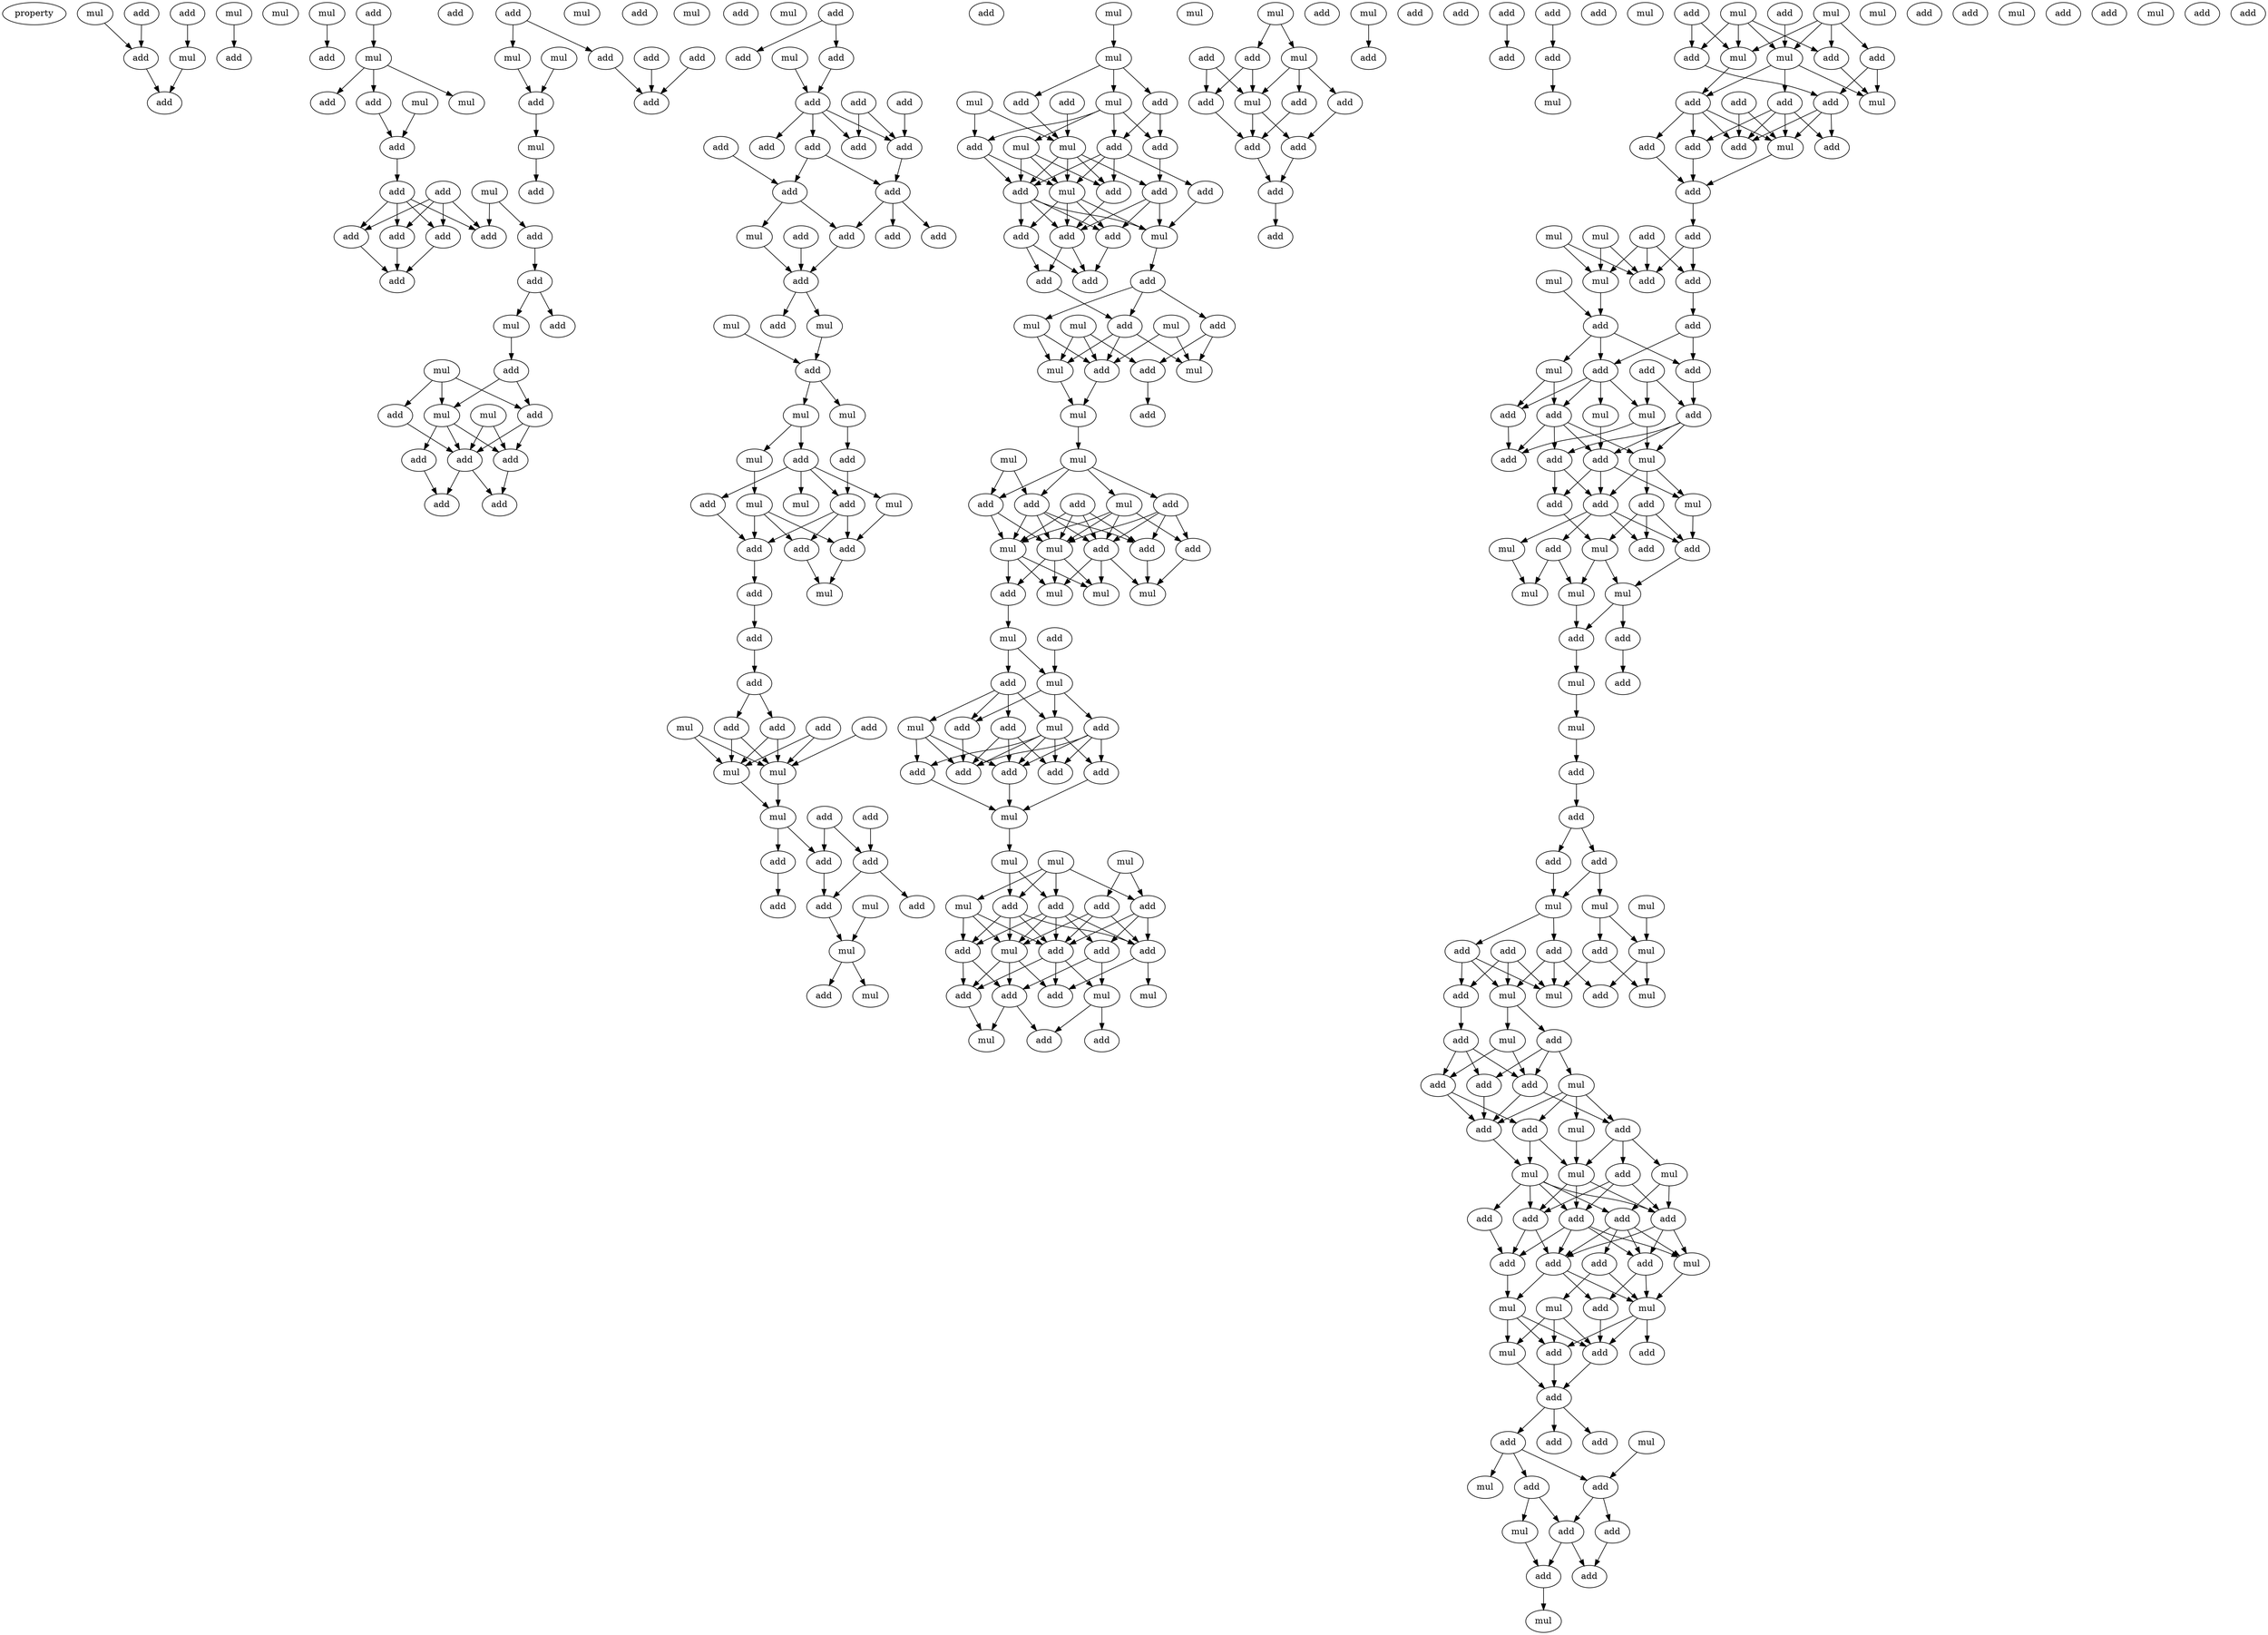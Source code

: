 digraph {
    node [fontcolor=black]
    property [mul=2,lf=1.4]
    0 [ label = mul ];
    1 [ label = add ];
    2 [ label = add ];
    3 [ label = mul ];
    4 [ label = add ];
    5 [ label = mul ];
    6 [ label = mul ];
    7 [ label = add ];
    8 [ label = add ];
    9 [ label = mul ];
    10 [ label = add ];
    11 [ label = add ];
    12 [ label = add ];
    13 [ label = mul ];
    14 [ label = add ];
    15 [ label = add ];
    16 [ label = mul ];
    17 [ label = mul ];
    18 [ label = add ];
    19 [ label = mul ];
    20 [ label = add ];
    21 [ label = add ];
    22 [ label = add ];
    23 [ label = add ];
    24 [ label = add ];
    25 [ label = add ];
    26 [ label = add ];
    27 [ label = add ];
    28 [ label = add ];
    29 [ label = mul ];
    30 [ label = add ];
    31 [ label = mul ];
    32 [ label = add ];
    33 [ label = mul ];
    34 [ label = add ];
    35 [ label = mul ];
    36 [ label = add ];
    37 [ label = add ];
    38 [ label = add ];
    39 [ label = add ];
    40 [ label = add ];
    41 [ label = add ];
    42 [ label = add ];
    43 [ label = mul ];
    44 [ label = mul ];
    45 [ label = add ];
    46 [ label = add ];
    47 [ label = add ];
    48 [ label = add ];
    49 [ label = add ];
    50 [ label = mul ];
    51 [ label = mul ];
    52 [ label = add ];
    53 [ label = add ];
    54 [ label = mul ];
    55 [ label = add ];
    56 [ label = mul ];
    57 [ label = add ];
    58 [ label = mul ];
    59 [ label = add ];
    60 [ label = add ];
    61 [ label = add ];
    62 [ label = add ];
    63 [ label = add ];
    64 [ label = add ];
    65 [ label = add ];
    66 [ label = add ];
    67 [ label = add ];
    68 [ label = add ];
    69 [ label = add ];
    70 [ label = add ];
    71 [ label = add ];
    72 [ label = add ];
    73 [ label = mul ];
    74 [ label = add ];
    75 [ label = add ];
    76 [ label = add ];
    77 [ label = mul ];
    78 [ label = mul ];
    79 [ label = add ];
    80 [ label = add ];
    81 [ label = add ];
    82 [ label = mul ];
    83 [ label = mul ];
    84 [ label = add ];
    85 [ label = add ];
    86 [ label = mul ];
    87 [ label = add ];
    88 [ label = add ];
    89 [ label = mul ];
    90 [ label = mul ];
    91 [ label = mul ];
    92 [ label = add ];
    93 [ label = add ];
    94 [ label = add ];
    95 [ label = mul ];
    96 [ label = add ];
    97 [ label = add ];
    98 [ label = add ];
    99 [ label = add ];
    100 [ label = add ];
    101 [ label = add ];
    102 [ label = mul ];
    103 [ label = add ];
    104 [ label = mul ];
    105 [ label = mul ];
    106 [ label = add ];
    107 [ label = add ];
    108 [ label = mul ];
    109 [ label = add ];
    110 [ label = add ];
    111 [ label = add ];
    112 [ label = add ];
    113 [ label = add ];
    114 [ label = add ];
    115 [ label = mul ];
    116 [ label = mul ];
    117 [ label = add ];
    118 [ label = mul ];
    119 [ label = mul ];
    120 [ label = mul ];
    121 [ label = add ];
    122 [ label = mul ];
    123 [ label = mul ];
    124 [ label = add ];
    125 [ label = add ];
    126 [ label = add ];
    127 [ label = add ];
    128 [ label = mul ];
    129 [ label = mul ];
    130 [ label = add ];
    131 [ label = add ];
    132 [ label = mul ];
    133 [ label = add ];
    134 [ label = add ];
    135 [ label = add ];
    136 [ label = add ];
    137 [ label = add ];
    138 [ label = add ];
    139 [ label = mul ];
    140 [ label = add ];
    141 [ label = add ];
    142 [ label = add ];
    143 [ label = add ];
    144 [ label = add ];
    145 [ label = mul ];
    146 [ label = mul ];
    147 [ label = mul ];
    148 [ label = mul ];
    149 [ label = mul ];
    150 [ label = mul ];
    151 [ label = add ];
    152 [ label = add ];
    153 [ label = mul ];
    154 [ label = add ];
    155 [ label = mul ];
    156 [ label = mul ];
    157 [ label = add ];
    158 [ label = add ];
    159 [ label = add ];
    160 [ label = mul ];
    161 [ label = add ];
    162 [ label = add ];
    163 [ label = mul ];
    164 [ label = mul ];
    165 [ label = add ];
    166 [ label = add ];
    167 [ label = mul ];
    168 [ label = mul ];
    169 [ label = add ];
    170 [ label = mul ];
    171 [ label = add ];
    172 [ label = mul ];
    173 [ label = mul ];
    174 [ label = add ];
    175 [ label = mul ];
    176 [ label = add ];
    177 [ label = add ];
    178 [ label = mul ];
    179 [ label = add ];
    180 [ label = add ];
    181 [ label = add ];
    182 [ label = add ];
    183 [ label = add ];
    184 [ label = add ];
    185 [ label = mul ];
    186 [ label = mul ];
    187 [ label = mul ];
    188 [ label = mul ];
    189 [ label = mul ];
    190 [ label = add ];
    191 [ label = add ];
    192 [ label = add ];
    193 [ label = add ];
    194 [ label = add ];
    195 [ label = add ];
    196 [ label = add ];
    197 [ label = add ];
    198 [ label = mul ];
    199 [ label = add ];
    200 [ label = add ];
    201 [ label = add ];
    202 [ label = mul ];
    203 [ label = mul ];
    204 [ label = add ];
    205 [ label = mul ];
    206 [ label = add ];
    207 [ label = mul ];
    208 [ label = add ];
    209 [ label = add ];
    210 [ label = mul ];
    211 [ label = add ];
    212 [ label = add ];
    213 [ label = add ];
    214 [ label = add ];
    215 [ label = mul ];
    216 [ label = add ];
    217 [ label = add ];
    218 [ label = add ];
    219 [ label = mul ];
    220 [ label = add ];
    221 [ label = add ];
    222 [ label = add ];
    223 [ label = add ];
    224 [ label = add ];
    225 [ label = add ];
    226 [ label = add ];
    227 [ label = add ];
    228 [ label = mul ];
    229 [ label = add ];
    230 [ label = mul ];
    231 [ label = add ];
    232 [ label = add ];
    233 [ label = mul ];
    234 [ label = mul ];
    235 [ label = add ];
    236 [ label = mul ];
    237 [ label = add ];
    238 [ label = add ];
    239 [ label = mul ];
    240 [ label = add ];
    241 [ label = add ];
    242 [ label = add ];
    243 [ label = add ];
    244 [ label = mul ];
    245 [ label = add ];
    246 [ label = mul ];
    247 [ label = add ];
    248 [ label = add ];
    249 [ label = add ];
    250 [ label = add ];
    251 [ label = add ];
    252 [ label = mul ];
    253 [ label = add ];
    254 [ label = mul ];
    255 [ label = add ];
    256 [ label = mul ];
    257 [ label = add ];
    258 [ label = mul ];
    259 [ label = add ];
    260 [ label = add ];
    261 [ label = add ];
    262 [ label = add ];
    263 [ label = mul ];
    264 [ label = add ];
    265 [ label = add ];
    266 [ label = add ];
    267 [ label = mul ];
    268 [ label = add ];
    269 [ label = mul ];
    270 [ label = mul ];
    271 [ label = add ];
    272 [ label = add ];
    273 [ label = add ];
    274 [ label = add ];
    275 [ label = mul ];
    276 [ label = add ];
    277 [ label = add ];
    278 [ label = add ];
    279 [ label = add ];
    280 [ label = mul ];
    281 [ label = add ];
    282 [ label = mul ];
    283 [ label = mul ];
    284 [ label = mul ];
    285 [ label = mul ];
    286 [ label = add ];
    287 [ label = add ];
    288 [ label = add ];
    289 [ label = mul ];
    290 [ label = mul ];
    291 [ label = mul ];
    292 [ label = add ];
    293 [ label = add ];
    294 [ label = add ];
    295 [ label = mul ];
    296 [ label = add ];
    297 [ label = add ];
    298 [ label = add ];
    299 [ label = add ];
    300 [ label = mul ];
    301 [ label = mul ];
    302 [ label = mul ];
    303 [ label = add ];
    304 [ label = add ];
    305 [ label = add ];
    306 [ label = add ];
    307 [ label = mul ];
    308 [ label = add ];
    309 [ label = mul ];
    310 [ label = mul ];
    311 [ label = add ];
    312 [ label = mul ];
    313 [ label = add ];
    314 [ label = add ];
    315 [ label = mul ];
    316 [ label = add ];
    317 [ label = mul ];
    318 [ label = add ];
    319 [ label = add ];
    320 [ label = add ];
    321 [ label = mul ];
    322 [ label = add ];
    323 [ label = add ];
    324 [ label = add ];
    325 [ label = mul ];
    326 [ label = mul ];
    327 [ label = mul ];
    328 [ label = add ];
    329 [ label = add ];
    330 [ label = add ];
    331 [ label = add ];
    332 [ label = add ];
    333 [ label = mul ];
    334 [ label = add ];
    335 [ label = add ];
    336 [ label = add ];
    337 [ label = add ];
    338 [ label = mul ];
    339 [ label = mul ];
    340 [ label = mul ];
    341 [ label = add ];
    342 [ label = add ];
    343 [ label = add ];
    344 [ label = add ];
    345 [ label = mul ];
    346 [ label = add ];
    347 [ label = add ];
    348 [ label = add ];
    349 [ label = mul ];
    350 [ label = add ];
    351 [ label = add ];
    352 [ label = mul ];
    353 [ label = add ];
    354 [ label = add ];
    355 [ label = add ];
    356 [ label = mul ];
    357 [ label = mul ];
    358 [ label = add ];
    359 [ label = add ];
    360 [ label = add ];
    361 [ label = add ];
    362 [ label = mul ];
    363 [ label = add ];
    0 -> 4 [ name = 0 ];
    1 -> 4 [ name = 1 ];
    2 -> 3 [ name = 2 ];
    3 -> 7 [ name = 3 ];
    4 -> 7 [ name = 4 ];
    5 -> 8 [ name = 5 ];
    9 -> 10 [ name = 6 ];
    11 -> 13 [ name = 7 ];
    13 -> 14 [ name = 8 ];
    13 -> 15 [ name = 9 ];
    13 -> 17 [ name = 10 ];
    15 -> 18 [ name = 11 ];
    16 -> 18 [ name = 12 ];
    18 -> 21 [ name = 13 ];
    19 -> 22 [ name = 14 ];
    19 -> 24 [ name = 15 ];
    20 -> 23 [ name = 16 ];
    20 -> 24 [ name = 17 ];
    20 -> 25 [ name = 18 ];
    20 -> 26 [ name = 19 ];
    21 -> 23 [ name = 20 ];
    21 -> 24 [ name = 21 ];
    21 -> 25 [ name = 22 ];
    21 -> 26 [ name = 23 ];
    22 -> 27 [ name = 24 ];
    23 -> 28 [ name = 25 ];
    25 -> 28 [ name = 26 ];
    26 -> 28 [ name = 27 ];
    27 -> 29 [ name = 28 ];
    27 -> 30 [ name = 29 ];
    29 -> 32 [ name = 30 ];
    31 -> 33 [ name = 31 ];
    31 -> 34 [ name = 32 ];
    31 -> 36 [ name = 33 ];
    32 -> 33 [ name = 34 ];
    32 -> 34 [ name = 35 ];
    33 -> 37 [ name = 36 ];
    33 -> 38 [ name = 37 ];
    33 -> 39 [ name = 38 ];
    34 -> 38 [ name = 39 ];
    34 -> 39 [ name = 40 ];
    35 -> 38 [ name = 41 ];
    35 -> 39 [ name = 42 ];
    36 -> 38 [ name = 43 ];
    37 -> 41 [ name = 44 ];
    38 -> 40 [ name = 45 ];
    38 -> 41 [ name = 46 ];
    39 -> 40 [ name = 47 ];
    42 -> 43 [ name = 48 ];
    42 -> 47 [ name = 49 ];
    43 -> 49 [ name = 50 ];
    44 -> 49 [ name = 51 ];
    45 -> 48 [ name = 52 ];
    46 -> 48 [ name = 53 ];
    47 -> 48 [ name = 54 ];
    49 -> 50 [ name = 55 ];
    50 -> 52 [ name = 56 ];
    57 -> 59 [ name = 57 ];
    57 -> 60 [ name = 58 ];
    58 -> 62 [ name = 59 ];
    60 -> 62 [ name = 60 ];
    61 -> 65 [ name = 61 ];
    61 -> 68 [ name = 62 ];
    62 -> 64 [ name = 63 ];
    62 -> 65 [ name = 64 ];
    62 -> 67 [ name = 65 ];
    62 -> 68 [ name = 66 ];
    63 -> 68 [ name = 67 ];
    66 -> 69 [ name = 68 ];
    67 -> 69 [ name = 69 ];
    67 -> 70 [ name = 70 ];
    68 -> 70 [ name = 71 ];
    69 -> 71 [ name = 72 ];
    69 -> 73 [ name = 73 ];
    70 -> 71 [ name = 74 ];
    70 -> 72 [ name = 75 ];
    70 -> 75 [ name = 76 ];
    71 -> 76 [ name = 77 ];
    73 -> 76 [ name = 78 ];
    74 -> 76 [ name = 79 ];
    76 -> 77 [ name = 80 ];
    76 -> 80 [ name = 81 ];
    77 -> 81 [ name = 82 ];
    78 -> 81 [ name = 83 ];
    81 -> 82 [ name = 84 ];
    81 -> 83 [ name = 85 ];
    82 -> 84 [ name = 86 ];
    82 -> 86 [ name = 87 ];
    83 -> 85 [ name = 88 ];
    84 -> 87 [ name = 89 ];
    84 -> 88 [ name = 90 ];
    84 -> 90 [ name = 91 ];
    84 -> 91 [ name = 92 ];
    85 -> 88 [ name = 93 ];
    86 -> 89 [ name = 94 ];
    87 -> 92 [ name = 95 ];
    88 -> 92 [ name = 96 ];
    88 -> 93 [ name = 97 ];
    88 -> 94 [ name = 98 ];
    89 -> 92 [ name = 99 ];
    89 -> 93 [ name = 100 ];
    89 -> 94 [ name = 101 ];
    91 -> 93 [ name = 102 ];
    92 -> 96 [ name = 103 ];
    93 -> 95 [ name = 104 ];
    94 -> 95 [ name = 105 ];
    96 -> 97 [ name = 106 ];
    97 -> 98 [ name = 107 ];
    98 -> 99 [ name = 108 ];
    98 -> 103 [ name = 109 ];
    99 -> 104 [ name = 110 ];
    99 -> 105 [ name = 111 ];
    100 -> 104 [ name = 112 ];
    100 -> 105 [ name = 113 ];
    101 -> 104 [ name = 114 ];
    102 -> 104 [ name = 115 ];
    102 -> 105 [ name = 116 ];
    103 -> 104 [ name = 117 ];
    103 -> 105 [ name = 118 ];
    104 -> 108 [ name = 119 ];
    105 -> 108 [ name = 120 ];
    106 -> 110 [ name = 121 ];
    107 -> 109 [ name = 122 ];
    107 -> 110 [ name = 123 ];
    108 -> 109 [ name = 124 ];
    108 -> 111 [ name = 125 ];
    109 -> 113 [ name = 126 ];
    110 -> 113 [ name = 127 ];
    110 -> 114 [ name = 128 ];
    111 -> 112 [ name = 129 ];
    113 -> 116 [ name = 130 ];
    115 -> 116 [ name = 131 ];
    116 -> 117 [ name = 132 ];
    116 -> 119 [ name = 133 ];
    118 -> 120 [ name = 134 ];
    120 -> 121 [ name = 135 ];
    120 -> 123 [ name = 136 ];
    120 -> 125 [ name = 137 ];
    121 -> 128 [ name = 138 ];
    122 -> 126 [ name = 139 ];
    122 -> 128 [ name = 140 ];
    123 -> 126 [ name = 141 ];
    123 -> 127 [ name = 142 ];
    123 -> 129 [ name = 143 ];
    123 -> 130 [ name = 144 ];
    124 -> 128 [ name = 145 ];
    125 -> 127 [ name = 146 ];
    125 -> 130 [ name = 147 ];
    126 -> 132 [ name = 148 ];
    126 -> 135 [ name = 149 ];
    127 -> 131 [ name = 150 ];
    127 -> 132 [ name = 151 ];
    127 -> 133 [ name = 152 ];
    127 -> 135 [ name = 153 ];
    128 -> 132 [ name = 154 ];
    128 -> 133 [ name = 155 ];
    128 -> 134 [ name = 156 ];
    128 -> 135 [ name = 157 ];
    129 -> 132 [ name = 158 ];
    129 -> 133 [ name = 159 ];
    129 -> 135 [ name = 160 ];
    130 -> 134 [ name = 161 ];
    131 -> 139 [ name = 162 ];
    132 -> 136 [ name = 163 ];
    132 -> 137 [ name = 164 ];
    132 -> 138 [ name = 165 ];
    132 -> 139 [ name = 166 ];
    133 -> 136 [ name = 167 ];
    134 -> 136 [ name = 168 ];
    134 -> 138 [ name = 169 ];
    134 -> 139 [ name = 170 ];
    135 -> 136 [ name = 171 ];
    135 -> 137 [ name = 172 ];
    135 -> 138 [ name = 173 ];
    135 -> 139 [ name = 174 ];
    136 -> 140 [ name = 175 ];
    136 -> 141 [ name = 176 ];
    137 -> 140 [ name = 177 ];
    137 -> 141 [ name = 178 ];
    138 -> 141 [ name = 179 ];
    139 -> 142 [ name = 180 ];
    140 -> 143 [ name = 181 ];
    142 -> 143 [ name = 182 ];
    142 -> 144 [ name = 183 ];
    142 -> 145 [ name = 184 ];
    143 -> 148 [ name = 185 ];
    143 -> 150 [ name = 186 ];
    143 -> 151 [ name = 187 ];
    144 -> 150 [ name = 188 ];
    144 -> 152 [ name = 189 ];
    145 -> 148 [ name = 190 ];
    145 -> 151 [ name = 191 ];
    146 -> 148 [ name = 192 ];
    146 -> 151 [ name = 193 ];
    146 -> 152 [ name = 194 ];
    147 -> 150 [ name = 195 ];
    147 -> 151 [ name = 196 ];
    148 -> 153 [ name = 197 ];
    151 -> 153 [ name = 198 ];
    152 -> 154 [ name = 199 ];
    153 -> 156 [ name = 200 ];
    155 -> 157 [ name = 201 ];
    155 -> 161 [ name = 202 ];
    156 -> 157 [ name = 203 ];
    156 -> 159 [ name = 204 ];
    156 -> 160 [ name = 205 ];
    156 -> 161 [ name = 206 ];
    157 -> 163 [ name = 207 ];
    157 -> 164 [ name = 208 ];
    157 -> 165 [ name = 209 ];
    157 -> 166 [ name = 210 ];
    158 -> 163 [ name = 211 ];
    158 -> 164 [ name = 212 ];
    158 -> 165 [ name = 213 ];
    158 -> 166 [ name = 214 ];
    159 -> 162 [ name = 215 ];
    159 -> 164 [ name = 216 ];
    159 -> 165 [ name = 217 ];
    159 -> 166 [ name = 218 ];
    160 -> 162 [ name = 219 ];
    160 -> 163 [ name = 220 ];
    160 -> 164 [ name = 221 ];
    160 -> 165 [ name = 222 ];
    161 -> 163 [ name = 223 ];
    161 -> 164 [ name = 224 ];
    162 -> 168 [ name = 225 ];
    163 -> 167 [ name = 226 ];
    163 -> 169 [ name = 227 ];
    163 -> 170 [ name = 228 ];
    164 -> 167 [ name = 229 ];
    164 -> 169 [ name = 230 ];
    164 -> 170 [ name = 231 ];
    165 -> 167 [ name = 232 ];
    165 -> 168 [ name = 233 ];
    165 -> 170 [ name = 234 ];
    166 -> 168 [ name = 235 ];
    169 -> 172 [ name = 236 ];
    171 -> 173 [ name = 237 ];
    172 -> 173 [ name = 238 ];
    172 -> 174 [ name = 239 ];
    173 -> 176 [ name = 240 ];
    173 -> 177 [ name = 241 ];
    173 -> 178 [ name = 242 ];
    174 -> 175 [ name = 243 ];
    174 -> 177 [ name = 244 ];
    174 -> 178 [ name = 245 ];
    174 -> 179 [ name = 246 ];
    175 -> 180 [ name = 247 ];
    175 -> 182 [ name = 248 ];
    175 -> 184 [ name = 249 ];
    176 -> 180 [ name = 250 ];
    176 -> 181 [ name = 251 ];
    176 -> 182 [ name = 252 ];
    176 -> 183 [ name = 253 ];
    177 -> 182 [ name = 254 ];
    178 -> 180 [ name = 255 ];
    178 -> 181 [ name = 256 ];
    178 -> 182 [ name = 257 ];
    178 -> 183 [ name = 258 ];
    178 -> 184 [ name = 259 ];
    179 -> 180 [ name = 260 ];
    179 -> 182 [ name = 261 ];
    179 -> 183 [ name = 262 ];
    180 -> 185 [ name = 263 ];
    181 -> 185 [ name = 264 ];
    184 -> 185 [ name = 265 ];
    185 -> 188 [ name = 266 ];
    186 -> 189 [ name = 267 ];
    186 -> 190 [ name = 268 ];
    186 -> 191 [ name = 269 ];
    186 -> 193 [ name = 270 ];
    187 -> 191 [ name = 271 ];
    187 -> 192 [ name = 272 ];
    188 -> 190 [ name = 273 ];
    188 -> 193 [ name = 274 ];
    189 -> 195 [ name = 275 ];
    189 -> 196 [ name = 276 ];
    189 -> 198 [ name = 277 ];
    190 -> 195 [ name = 278 ];
    190 -> 196 [ name = 279 ];
    190 -> 197 [ name = 280 ];
    190 -> 198 [ name = 281 ];
    191 -> 194 [ name = 282 ];
    191 -> 195 [ name = 283 ];
    191 -> 197 [ name = 284 ];
    192 -> 195 [ name = 285 ];
    192 -> 197 [ name = 286 ];
    192 -> 198 [ name = 287 ];
    193 -> 194 [ name = 288 ];
    193 -> 195 [ name = 289 ];
    193 -> 196 [ name = 290 ];
    193 -> 197 [ name = 291 ];
    193 -> 198 [ name = 292 ];
    194 -> 201 [ name = 293 ];
    194 -> 203 [ name = 294 ];
    195 -> 199 [ name = 295 ];
    195 -> 200 [ name = 296 ];
    195 -> 203 [ name = 297 ];
    196 -> 199 [ name = 298 ];
    196 -> 201 [ name = 299 ];
    197 -> 200 [ name = 300 ];
    197 -> 202 [ name = 301 ];
    198 -> 199 [ name = 302 ];
    198 -> 200 [ name = 303 ];
    198 -> 201 [ name = 304 ];
    199 -> 205 [ name = 305 ];
    201 -> 204 [ name = 306 ];
    201 -> 205 [ name = 307 ];
    203 -> 204 [ name = 308 ];
    203 -> 206 [ name = 309 ];
    207 -> 209 [ name = 310 ];
    207 -> 210 [ name = 311 ];
    208 -> 211 [ name = 312 ];
    208 -> 215 [ name = 313 ];
    209 -> 211 [ name = 314 ];
    209 -> 215 [ name = 315 ];
    210 -> 213 [ name = 316 ];
    210 -> 214 [ name = 317 ];
    210 -> 215 [ name = 318 ];
    211 -> 216 [ name = 319 ];
    213 -> 217 [ name = 320 ];
    214 -> 216 [ name = 321 ];
    215 -> 216 [ name = 322 ];
    215 -> 217 [ name = 323 ];
    216 -> 218 [ name = 324 ];
    217 -> 218 [ name = 325 ];
    218 -> 220 [ name = 326 ];
    219 -> 222 [ name = 327 ];
    224 -> 225 [ name = 328 ];
    226 -> 229 [ name = 329 ];
    229 -> 230 [ name = 330 ];
    231 -> 238 [ name = 331 ];
    231 -> 239 [ name = 332 ];
    232 -> 236 [ name = 333 ];
    233 -> 235 [ name = 334 ];
    233 -> 236 [ name = 335 ];
    233 -> 238 [ name = 336 ];
    233 -> 239 [ name = 337 ];
    234 -> 235 [ name = 338 ];
    234 -> 236 [ name = 339 ];
    234 -> 237 [ name = 340 ];
    234 -> 239 [ name = 341 ];
    235 -> 244 [ name = 342 ];
    236 -> 240 [ name = 343 ];
    236 -> 243 [ name = 344 ];
    236 -> 244 [ name = 345 ];
    237 -> 242 [ name = 346 ];
    237 -> 244 [ name = 347 ];
    238 -> 242 [ name = 348 ];
    239 -> 240 [ name = 349 ];
    240 -> 245 [ name = 350 ];
    240 -> 246 [ name = 351 ];
    240 -> 247 [ name = 352 ];
    240 -> 248 [ name = 353 ];
    241 -> 245 [ name = 354 ];
    241 -> 246 [ name = 355 ];
    242 -> 245 [ name = 356 ];
    242 -> 246 [ name = 357 ];
    242 -> 249 [ name = 358 ];
    243 -> 245 [ name = 359 ];
    243 -> 246 [ name = 360 ];
    243 -> 248 [ name = 361 ];
    243 -> 249 [ name = 362 ];
    246 -> 250 [ name = 363 ];
    247 -> 250 [ name = 364 ];
    248 -> 250 [ name = 365 ];
    250 -> 253 [ name = 366 ];
    251 -> 255 [ name = 367 ];
    251 -> 257 [ name = 368 ];
    251 -> 258 [ name = 369 ];
    252 -> 255 [ name = 370 ];
    252 -> 258 [ name = 371 ];
    253 -> 255 [ name = 372 ];
    253 -> 257 [ name = 373 ];
    254 -> 255 [ name = 374 ];
    254 -> 258 [ name = 375 ];
    256 -> 259 [ name = 376 ];
    257 -> 260 [ name = 377 ];
    258 -> 259 [ name = 378 ];
    259 -> 261 [ name = 379 ];
    259 -> 262 [ name = 380 ];
    259 -> 263 [ name = 381 ];
    260 -> 261 [ name = 382 ];
    260 -> 262 [ name = 383 ];
    261 -> 268 [ name = 384 ];
    262 -> 265 [ name = 385 ];
    262 -> 266 [ name = 386 ];
    262 -> 267 [ name = 387 ];
    262 -> 269 [ name = 388 ];
    263 -> 265 [ name = 389 ];
    263 -> 266 [ name = 390 ];
    264 -> 268 [ name = 391 ];
    264 -> 269 [ name = 392 ];
    265 -> 273 [ name = 393 ];
    266 -> 270 [ name = 394 ];
    266 -> 271 [ name = 395 ];
    266 -> 272 [ name = 396 ];
    266 -> 273 [ name = 397 ];
    267 -> 272 [ name = 398 ];
    268 -> 270 [ name = 399 ];
    268 -> 271 [ name = 400 ];
    268 -> 272 [ name = 401 ];
    269 -> 270 [ name = 402 ];
    269 -> 273 [ name = 403 ];
    270 -> 275 [ name = 404 ];
    270 -> 276 [ name = 405 ];
    270 -> 277 [ name = 406 ];
    271 -> 274 [ name = 407 ];
    271 -> 277 [ name = 408 ];
    272 -> 274 [ name = 409 ];
    272 -> 275 [ name = 410 ];
    272 -> 277 [ name = 411 ];
    274 -> 282 [ name = 412 ];
    275 -> 278 [ name = 413 ];
    276 -> 278 [ name = 414 ];
    276 -> 281 [ name = 415 ];
    276 -> 282 [ name = 416 ];
    277 -> 278 [ name = 417 ];
    277 -> 279 [ name = 418 ];
    277 -> 280 [ name = 419 ];
    277 -> 281 [ name = 420 ];
    278 -> 284 [ name = 421 ];
    279 -> 283 [ name = 422 ];
    279 -> 285 [ name = 423 ];
    280 -> 285 [ name = 424 ];
    282 -> 283 [ name = 425 ];
    282 -> 284 [ name = 426 ];
    283 -> 286 [ name = 427 ];
    284 -> 286 [ name = 428 ];
    284 -> 287 [ name = 429 ];
    286 -> 289 [ name = 430 ];
    287 -> 288 [ name = 431 ];
    289 -> 291 [ name = 432 ];
    291 -> 292 [ name = 433 ];
    292 -> 297 [ name = 434 ];
    297 -> 298 [ name = 435 ];
    297 -> 299 [ name = 436 ];
    298 -> 301 [ name = 437 ];
    298 -> 302 [ name = 438 ];
    299 -> 301 [ name = 439 ];
    300 -> 307 [ name = 440 ];
    301 -> 303 [ name = 441 ];
    301 -> 306 [ name = 442 ];
    302 -> 304 [ name = 443 ];
    302 -> 307 [ name = 444 ];
    303 -> 308 [ name = 445 ];
    303 -> 310 [ name = 446 ];
    303 -> 312 [ name = 447 ];
    304 -> 309 [ name = 448 ];
    304 -> 312 [ name = 449 ];
    305 -> 310 [ name = 450 ];
    305 -> 311 [ name = 451 ];
    305 -> 312 [ name = 452 ];
    306 -> 310 [ name = 453 ];
    306 -> 311 [ name = 454 ];
    306 -> 312 [ name = 455 ];
    307 -> 308 [ name = 456 ];
    307 -> 309 [ name = 457 ];
    310 -> 314 [ name = 458 ];
    310 -> 315 [ name = 459 ];
    311 -> 313 [ name = 460 ];
    313 -> 316 [ name = 461 ];
    313 -> 318 [ name = 462 ];
    313 -> 319 [ name = 463 ];
    314 -> 317 [ name = 464 ];
    314 -> 318 [ name = 465 ];
    314 -> 319 [ name = 466 ];
    315 -> 316 [ name = 467 ];
    315 -> 319 [ name = 468 ];
    316 -> 320 [ name = 469 ];
    316 -> 323 [ name = 470 ];
    317 -> 320 [ name = 471 ];
    317 -> 321 [ name = 472 ];
    317 -> 322 [ name = 473 ];
    317 -> 323 [ name = 474 ];
    318 -> 320 [ name = 475 ];
    319 -> 320 [ name = 476 ];
    319 -> 322 [ name = 477 ];
    320 -> 325 [ name = 478 ];
    321 -> 326 [ name = 479 ];
    322 -> 324 [ name = 480 ];
    322 -> 326 [ name = 481 ];
    322 -> 327 [ name = 482 ];
    323 -> 325 [ name = 483 ];
    323 -> 326 [ name = 484 ];
    324 -> 328 [ name = 485 ];
    324 -> 329 [ name = 486 ];
    324 -> 331 [ name = 487 ];
    325 -> 328 [ name = 488 ];
    325 -> 329 [ name = 489 ];
    325 -> 330 [ name = 490 ];
    325 -> 331 [ name = 491 ];
    325 -> 332 [ name = 492 ];
    326 -> 328 [ name = 493 ];
    326 -> 329 [ name = 494 ];
    326 -> 331 [ name = 495 ];
    327 -> 328 [ name = 496 ];
    327 -> 332 [ name = 497 ];
    328 -> 333 [ name = 498 ];
    328 -> 334 [ name = 499 ];
    328 -> 336 [ name = 500 ];
    329 -> 335 [ name = 501 ];
    329 -> 336 [ name = 502 ];
    330 -> 335 [ name = 503 ];
    331 -> 333 [ name = 504 ];
    331 -> 334 [ name = 505 ];
    331 -> 335 [ name = 506 ];
    331 -> 336 [ name = 507 ];
    332 -> 333 [ name = 508 ];
    332 -> 334 [ name = 509 ];
    332 -> 336 [ name = 510 ];
    332 -> 337 [ name = 511 ];
    333 -> 338 [ name = 512 ];
    334 -> 338 [ name = 513 ];
    334 -> 341 [ name = 514 ];
    335 -> 339 [ name = 515 ];
    336 -> 338 [ name = 516 ];
    336 -> 339 [ name = 517 ];
    336 -> 341 [ name = 518 ];
    337 -> 338 [ name = 519 ];
    337 -> 340 [ name = 520 ];
    338 -> 342 [ name = 521 ];
    338 -> 343 [ name = 522 ];
    338 -> 344 [ name = 523 ];
    339 -> 343 [ name = 524 ];
    339 -> 344 [ name = 525 ];
    339 -> 345 [ name = 526 ];
    340 -> 343 [ name = 527 ];
    340 -> 344 [ name = 528 ];
    340 -> 345 [ name = 529 ];
    341 -> 344 [ name = 530 ];
    343 -> 346 [ name = 531 ];
    344 -> 346 [ name = 532 ];
    345 -> 346 [ name = 533 ];
    346 -> 347 [ name = 534 ];
    346 -> 348 [ name = 535 ];
    346 -> 350 [ name = 536 ];
    347 -> 352 [ name = 537 ];
    347 -> 353 [ name = 538 ];
    347 -> 354 [ name = 539 ];
    349 -> 353 [ name = 540 ];
    353 -> 355 [ name = 541 ];
    353 -> 358 [ name = 542 ];
    354 -> 357 [ name = 543 ];
    354 -> 358 [ name = 544 ];
    355 -> 361 [ name = 545 ];
    357 -> 360 [ name = 546 ];
    358 -> 360 [ name = 547 ];
    358 -> 361 [ name = 548 ];
    360 -> 362 [ name = 549 ];
}
